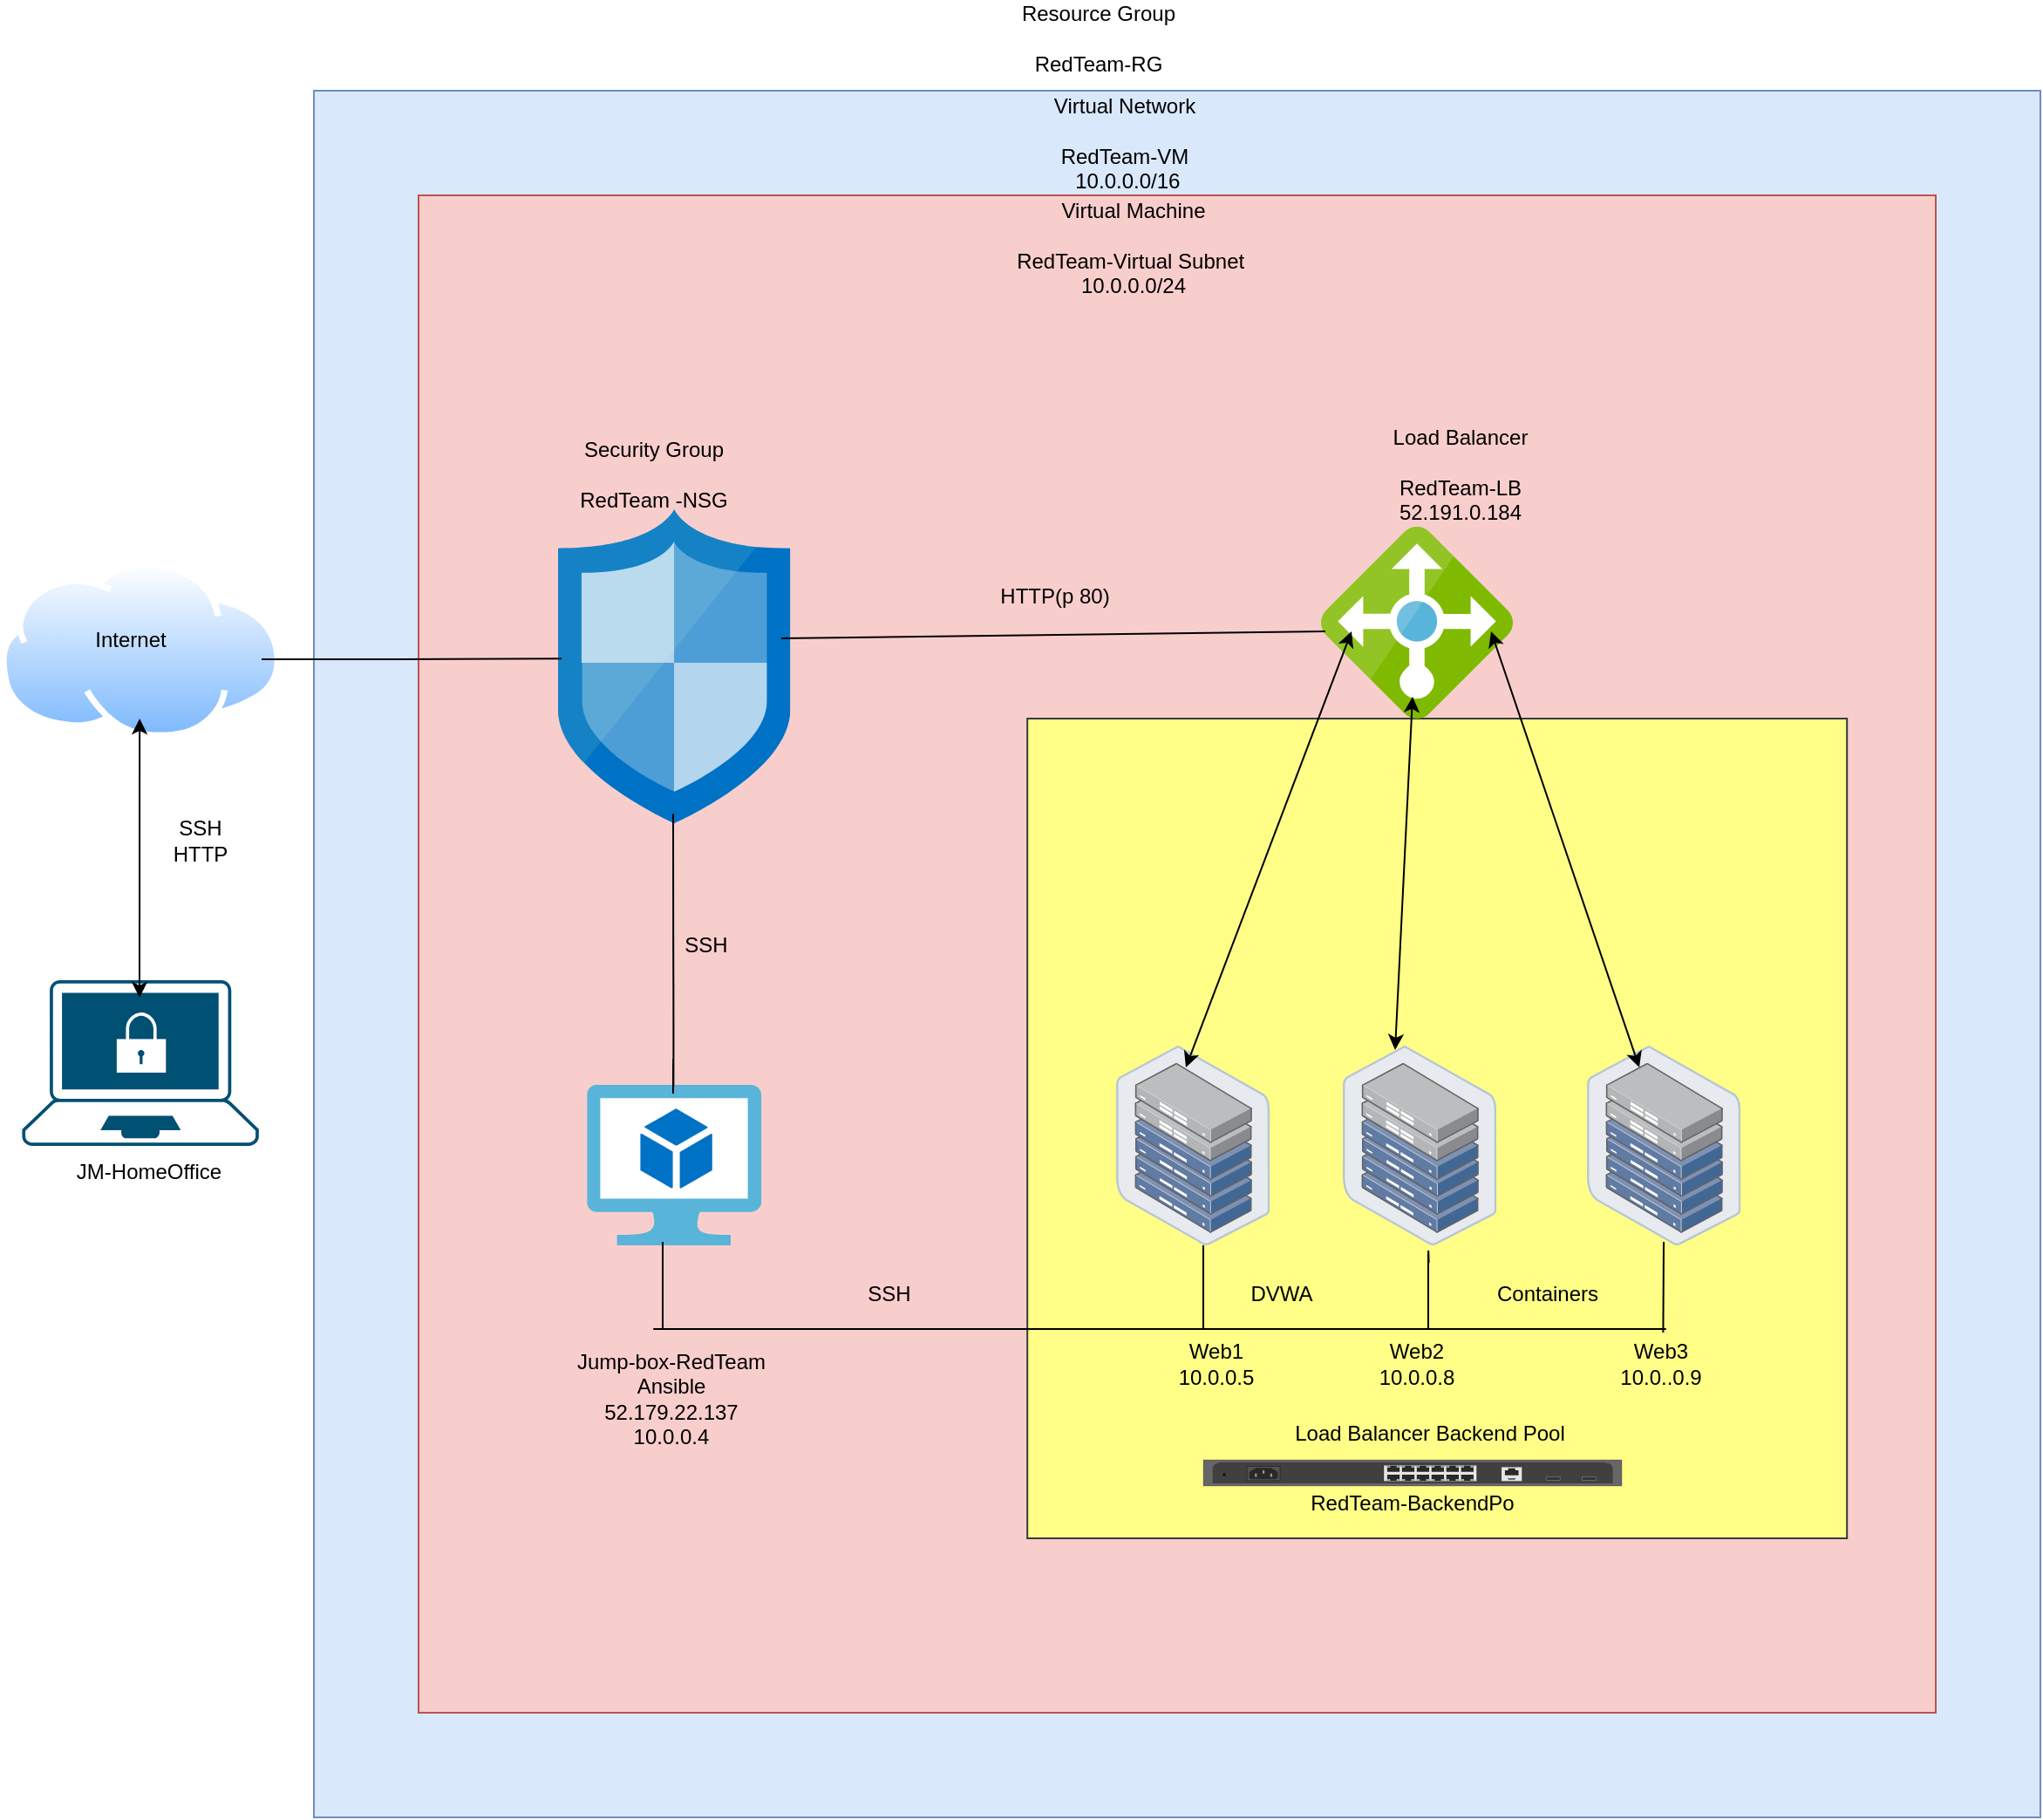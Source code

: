 <mxfile version="15.2.9" type="github">
  <diagram id="IcHb-Y-xAka0jkrHvOs7" name="Page-1">
    <mxGraphModel dx="1915" dy="393" grid="1" gridSize="10" guides="1" tooltips="1" connect="1" arrows="1" fold="1" page="1" pageScale="1" pageWidth="1100" pageHeight="850" math="0" shadow="0">
      <root>
        <mxCell id="0" />
        <mxCell id="1" parent="0" />
        <mxCell id="n_TOdqYRiLtdOjK_SjEj-1" value="" style="points=[[0.13,0.02,0],[0.5,0,0],[0.87,0.02,0],[0.885,0.4,0],[0.985,0.985,0],[0.5,1,0],[0.015,0.985,0],[0.115,0.4,0]];verticalLabelPosition=bottom;sketch=0;html=1;verticalAlign=top;aspect=fixed;align=center;pointerEvents=1;shape=mxgraph.cisco19.secure_endpoints;fillColor=#005073;strokeColor=none;" parent="1" vertex="1">
          <mxGeometry x="-807.3" y="810" width="135.71" height="95" as="geometry" />
        </mxCell>
        <mxCell id="llVI7Hf9OjRL6w-K2cts-1" value="" style="aspect=fixed;perimeter=ellipsePerimeter;html=1;align=center;shadow=0;dashed=0;spacingTop=3;image;image=img/lib/active_directory/internet_cloud.svg;" parent="1" vertex="1">
          <mxGeometry x="-820" y="570" width="161.12" height="101.5" as="geometry" />
        </mxCell>
        <mxCell id="llVI7Hf9OjRL6w-K2cts-2" value="" style="whiteSpace=wrap;html=1;aspect=fixed;fillColor=#dae8fc;strokeColor=#6c8ebf;" parent="1" vertex="1">
          <mxGeometry x="-640" y="300" width="990" height="990" as="geometry" />
        </mxCell>
        <mxCell id="llVI7Hf9OjRL6w-K2cts-3" value="" style="whiteSpace=wrap;html=1;aspect=fixed;fillColor=#f8cecc;strokeColor=#b85450;" parent="1" vertex="1">
          <mxGeometry x="-580" y="360" width="870" height="870" as="geometry" />
        </mxCell>
        <mxCell id="llVI7Hf9OjRL6w-K2cts-4" value="JM-HomeOffice" style="text;html=1;strokeColor=none;fillColor=none;align=center;verticalAlign=middle;whiteSpace=wrap;rounded=0;" parent="1" vertex="1">
          <mxGeometry x="-789.16" y="905" width="109.16" height="30" as="geometry" />
        </mxCell>
        <mxCell id="llVI7Hf9OjRL6w-K2cts-5" value="Internet" style="text;html=1;strokeColor=none;fillColor=none;align=center;verticalAlign=middle;whiteSpace=wrap;rounded=0;" parent="1" vertex="1">
          <mxGeometry x="-800" y="600" width="110" height="30" as="geometry" />
        </mxCell>
        <mxCell id="llVI7Hf9OjRL6w-K2cts-7" value="" style="endArrow=classic;startArrow=classic;html=1;" parent="1" edge="1">
          <mxGeometry width="50" height="50" relative="1" as="geometry">
            <mxPoint x="-740" y="820" as="sourcePoint" />
            <mxPoint x="-739.94" y="660" as="targetPoint" />
          </mxGeometry>
        </mxCell>
        <mxCell id="llVI7Hf9OjRL6w-K2cts-8" value="Resource Group&lt;br&gt;&lt;br&gt;RedTeam-RG" style="text;html=1;strokeColor=none;fillColor=none;align=center;verticalAlign=middle;whiteSpace=wrap;rounded=0;" parent="1" vertex="1">
          <mxGeometry x="-260" y="250" width="140" height="40" as="geometry" />
        </mxCell>
        <mxCell id="llVI7Hf9OjRL6w-K2cts-9" value="Virtual Network&lt;br&gt;&lt;br&gt;RedTeam-VM&lt;br&gt;&amp;nbsp;10.0.0.0/16" style="text;html=1;strokeColor=none;fillColor=none;align=center;verticalAlign=middle;whiteSpace=wrap;rounded=0;" parent="1" vertex="1">
          <mxGeometry x="-270" y="310" width="190" height="40" as="geometry" />
        </mxCell>
        <mxCell id="llVI7Hf9OjRL6w-K2cts-11" value="Virtual Machine&lt;br&gt;&lt;br&gt;RedTeam-Virtual Subnet&amp;nbsp; 10.0.0.0/24" style="text;html=1;strokeColor=none;fillColor=none;align=center;verticalAlign=middle;whiteSpace=wrap;rounded=0;" parent="1" vertex="1">
          <mxGeometry x="-260" y="370" width="180" height="40" as="geometry" />
        </mxCell>
        <mxCell id="llVI7Hf9OjRL6w-K2cts-12" value="" style="sketch=0;aspect=fixed;html=1;points=[];align=center;image;fontSize=12;image=img/lib/mscae/Network_Security_Groups_Classic.svg;" parent="1" vertex="1">
          <mxGeometry x="-500" y="540" width="133.2" height="180" as="geometry" />
        </mxCell>
        <mxCell id="llVI7Hf9OjRL6w-K2cts-15" value="" style="endArrow=none;html=1;entryX=0.015;entryY=0.476;entryDx=0;entryDy=0;entryPerimeter=0;" parent="1" target="llVI7Hf9OjRL6w-K2cts-12" edge="1">
          <mxGeometry width="50" height="50" relative="1" as="geometry">
            <mxPoint x="-670" y="626" as="sourcePoint" />
            <mxPoint x="-560" y="600" as="targetPoint" />
            <Array as="points">
              <mxPoint x="-600" y="626" />
            </Array>
          </mxGeometry>
        </mxCell>
        <mxCell id="llVI7Hf9OjRL6w-K2cts-16" value="Security Group&lt;br&gt;&lt;br&gt;RedTeam -NSG" style="text;html=1;strokeColor=none;fillColor=none;align=center;verticalAlign=middle;whiteSpace=wrap;rounded=0;" parent="1" vertex="1">
          <mxGeometry x="-540" y="490" width="190" height="60" as="geometry" />
        </mxCell>
        <mxCell id="llVI7Hf9OjRL6w-K2cts-18" value="" style="sketch=0;aspect=fixed;html=1;points=[];align=center;image;fontSize=12;image=img/lib/mscae/Virtual_Machine_2.svg;" parent="1" vertex="1">
          <mxGeometry x="-483.4" y="870" width="100" height="92" as="geometry" />
        </mxCell>
        <mxCell id="llVI7Hf9OjRL6w-K2cts-19" value="" style="endArrow=none;html=1;" parent="1" edge="1">
          <mxGeometry width="50" height="50" relative="1" as="geometry">
            <mxPoint x="-434" y="875" as="sourcePoint" />
            <mxPoint x="-433.8" y="815" as="targetPoint" />
            <Array as="points">
              <mxPoint x="-434" y="850" />
              <mxPoint x="-433.8" y="875" />
              <mxPoint x="-433.8" y="825" />
              <mxPoint x="-433.9" y="795" />
              <mxPoint x="-434" y="710" />
              <mxPoint x="-433.9" y="805" />
            </Array>
          </mxGeometry>
        </mxCell>
        <mxCell id="llVI7Hf9OjRL6w-K2cts-26" value="" style="whiteSpace=wrap;html=1;aspect=fixed;fillColor=#ffff88;strokeColor=#36393d;" parent="1" vertex="1">
          <mxGeometry x="-230.9" y="660" width="470" height="470" as="geometry" />
        </mxCell>
        <mxCell id="llVI7Hf9OjRL6w-K2cts-28" value="" style="points=[];aspect=fixed;html=1;align=center;shadow=0;dashed=0;image;image=img/lib/allied_telesis/storage/Datacenter_Server_Half_Rack_ToR.svg;" parent="1" vertex="1">
          <mxGeometry x="-180" y="847.4" width="88.2" height="114.6" as="geometry" />
        </mxCell>
        <mxCell id="llVI7Hf9OjRL6w-K2cts-30" value="" style="points=[];aspect=fixed;html=1;align=center;shadow=0;dashed=0;image;image=img/lib/allied_telesis/storage/Datacenter_Server_Half_Rack_ToR.svg;" parent="1" vertex="1">
          <mxGeometry x="-50" y="847.4" width="88.2" height="114.6" as="geometry" />
        </mxCell>
        <mxCell id="llVI7Hf9OjRL6w-K2cts-31" value="" style="points=[];aspect=fixed;html=1;align=center;shadow=0;dashed=0;image;image=img/lib/allied_telesis/storage/Datacenter_Server_Half_Rack_ToR.svg;" parent="1" vertex="1">
          <mxGeometry x="90" y="847.4" width="88.2" height="114.6" as="geometry" />
        </mxCell>
        <mxCell id="llVI7Hf9OjRL6w-K2cts-33" value="" style="sketch=0;aspect=fixed;html=1;points=[];align=center;image;fontSize=12;image=img/lib/mscae/Load_Balancer_feature.svg;" parent="1" vertex="1">
          <mxGeometry x="-62.5" y="550" width="110" height="110" as="geometry" />
        </mxCell>
        <mxCell id="llVI7Hf9OjRL6w-K2cts-35" value="Load Balancer&lt;br&gt;&lt;br&gt;RedTeam-LB&lt;br&gt;52.191.0.184" style="text;html=1;strokeColor=none;fillColor=none;align=center;verticalAlign=middle;whiteSpace=wrap;rounded=0;" parent="1" vertex="1">
          <mxGeometry x="-45" y="500" width="125" height="40" as="geometry" />
        </mxCell>
        <mxCell id="llVI7Hf9OjRL6w-K2cts-36" value="Web1&lt;br&gt;10.0.0.5" style="text;html=1;strokeColor=none;fillColor=none;align=center;verticalAlign=middle;whiteSpace=wrap;rounded=0;" parent="1" vertex="1">
          <mxGeometry x="-165" y="1020" width="85" height="20" as="geometry" />
        </mxCell>
        <mxCell id="llVI7Hf9OjRL6w-K2cts-37" value="Web3&lt;br&gt;10.0..0.9" style="text;html=1;strokeColor=none;fillColor=none;align=center;verticalAlign=middle;whiteSpace=wrap;rounded=0;" parent="1" vertex="1">
          <mxGeometry x="90" y="1020" width="85" height="20" as="geometry" />
        </mxCell>
        <mxCell id="llVI7Hf9OjRL6w-K2cts-38" value="Web2&lt;br&gt;10.0.0.8" style="text;html=1;strokeColor=none;fillColor=none;align=center;verticalAlign=middle;whiteSpace=wrap;rounded=0;" parent="1" vertex="1">
          <mxGeometry x="-50" y="1020" width="85" height="20" as="geometry" />
        </mxCell>
        <mxCell id="llVI7Hf9OjRL6w-K2cts-39" value="" style="endArrow=none;html=1;" parent="1" edge="1">
          <mxGeometry width="50" height="50" relative="1" as="geometry">
            <mxPoint x="-140" y="1010" as="sourcePoint" />
            <mxPoint x="-210" y="1010" as="targetPoint" />
            <Array as="points">
              <mxPoint x="140" y="1010" />
              <mxPoint x="-450" y="1010" />
            </Array>
          </mxGeometry>
        </mxCell>
        <mxCell id="llVI7Hf9OjRL6w-K2cts-41" value="" style="endArrow=none;html=1;" parent="1" edge="1">
          <mxGeometry width="50" height="50" relative="1" as="geometry">
            <mxPoint x="-440" y="1010" as="sourcePoint" />
            <mxPoint x="-440" y="960" as="targetPoint" />
          </mxGeometry>
        </mxCell>
        <mxCell id="llVI7Hf9OjRL6w-K2cts-44" value="" style="endArrow=none;html=1;" parent="1" edge="1">
          <mxGeometry width="50" height="50" relative="1" as="geometry">
            <mxPoint x="133.7" y="1012" as="sourcePoint" />
            <mxPoint x="134" y="960" as="targetPoint" />
          </mxGeometry>
        </mxCell>
        <mxCell id="llVI7Hf9OjRL6w-K2cts-46" value="" style="endArrow=none;html=1;" parent="1" edge="1">
          <mxGeometry width="50" height="50" relative="1" as="geometry">
            <mxPoint x="-1" y="1010" as="sourcePoint" />
            <mxPoint x="-0.7" y="972" as="targetPoint" />
            <Array as="points">
              <mxPoint x="-1" y="962" />
            </Array>
          </mxGeometry>
        </mxCell>
        <mxCell id="llVI7Hf9OjRL6w-K2cts-47" value="" style="endArrow=none;html=1;" parent="1" edge="1">
          <mxGeometry width="50" height="50" relative="1" as="geometry">
            <mxPoint x="-130" y="1010" as="sourcePoint" />
            <mxPoint x="-130" y="962" as="targetPoint" />
            <Array as="points">
              <mxPoint x="-130" y="962" />
            </Array>
          </mxGeometry>
        </mxCell>
        <mxCell id="llVI7Hf9OjRL6w-K2cts-48" value="DVWA" style="text;html=1;strokeColor=none;fillColor=none;align=center;verticalAlign=middle;whiteSpace=wrap;rounded=0;" parent="1" vertex="1">
          <mxGeometry x="-120" y="980" width="70" height="20" as="geometry" />
        </mxCell>
        <mxCell id="llVI7Hf9OjRL6w-K2cts-49" value="Containers" style="text;html=1;strokeColor=none;fillColor=none;align=center;verticalAlign=middle;whiteSpace=wrap;rounded=0;" parent="1" vertex="1">
          <mxGeometry x="20" y="980" width="95" height="20" as="geometry" />
        </mxCell>
        <mxCell id="llVI7Hf9OjRL6w-K2cts-50" value="Jump-box-RedTeam&lt;br&gt;Ansible&lt;br&gt;52.179.22.137&lt;br&gt;10.0.0.4" style="text;html=1;strokeColor=none;fillColor=none;align=center;verticalAlign=middle;whiteSpace=wrap;rounded=0;" parent="1" vertex="1">
          <mxGeometry x="-510" y="1040" width="150" height="20" as="geometry" />
        </mxCell>
        <mxCell id="llVI7Hf9OjRL6w-K2cts-51" value="SSH" style="text;html=1;strokeColor=none;fillColor=none;align=center;verticalAlign=middle;whiteSpace=wrap;rounded=0;" parent="1" vertex="1">
          <mxGeometry x="-350" y="980" width="80" height="20" as="geometry" />
        </mxCell>
        <mxCell id="llVI7Hf9OjRL6w-K2cts-52" value="SSH" style="text;html=1;strokeColor=none;fillColor=none;align=center;verticalAlign=middle;whiteSpace=wrap;rounded=0;" parent="1" vertex="1">
          <mxGeometry x="-440" y="780" width="50" height="20" as="geometry" />
        </mxCell>
        <mxCell id="llVI7Hf9OjRL6w-K2cts-53" value="" style="endArrow=none;html=1;" parent="1" edge="1">
          <mxGeometry width="50" height="50" relative="1" as="geometry">
            <mxPoint x="-372" y="614" as="sourcePoint" />
            <mxPoint x="-60" y="610" as="targetPoint" />
          </mxGeometry>
        </mxCell>
        <mxCell id="llVI7Hf9OjRL6w-K2cts-54" value="SSH&lt;br&gt;HTTP" style="text;html=1;strokeColor=none;fillColor=none;align=center;verticalAlign=middle;whiteSpace=wrap;rounded=0;" parent="1" vertex="1">
          <mxGeometry x="-740" y="720" width="70" height="20" as="geometry" />
        </mxCell>
        <mxCell id="llVI7Hf9OjRL6w-K2cts-55" value="HTTP(p 80)" style="text;html=1;strokeColor=none;fillColor=none;align=center;verticalAlign=middle;whiteSpace=wrap;rounded=0;" parent="1" vertex="1">
          <mxGeometry x="-260" y="580" width="90" height="20" as="geometry" />
        </mxCell>
        <mxCell id="llVI7Hf9OjRL6w-K2cts-56" value="" style="endArrow=classic;startArrow=classic;html=1;" parent="1" edge="1">
          <mxGeometry width="50" height="50" relative="1" as="geometry">
            <mxPoint x="-140" y="860" as="sourcePoint" />
            <mxPoint x="-45" y="610" as="targetPoint" />
          </mxGeometry>
        </mxCell>
        <mxCell id="llVI7Hf9OjRL6w-K2cts-57" value="" style="endArrow=classic;startArrow=classic;html=1;" parent="1" edge="1">
          <mxGeometry width="50" height="50" relative="1" as="geometry">
            <mxPoint x="-20" y="850" as="sourcePoint" />
            <mxPoint x="-10" y="647.4" as="targetPoint" />
          </mxGeometry>
        </mxCell>
        <mxCell id="llVI7Hf9OjRL6w-K2cts-58" value="" style="endArrow=classic;startArrow=classic;html=1;" parent="1" edge="1">
          <mxGeometry width="50" height="50" relative="1" as="geometry">
            <mxPoint x="120" y="860" as="sourcePoint" />
            <mxPoint x="35" y="610" as="targetPoint" />
          </mxGeometry>
        </mxCell>
        <mxCell id="llVI7Hf9OjRL6w-K2cts-59" value="" style="html=1;verticalLabelPosition=bottom;verticalAlign=top;outlineConnect=0;shadow=0;dashed=0;shape=mxgraph.rack.hpe_aruba.gateways_controllers.aruba_9012_10_port_gbe_gateway_back;" parent="1" vertex="1">
          <mxGeometry x="-130" y="1085" width="240" height="15" as="geometry" />
        </mxCell>
        <mxCell id="llVI7Hf9OjRL6w-K2cts-60" value="RedTeam-BackendPo" style="text;html=1;strokeColor=none;fillColor=none;align=center;verticalAlign=middle;whiteSpace=wrap;rounded=0;" parent="1" vertex="1">
          <mxGeometry x="-100" y="1100" width="180" height="20" as="geometry" />
        </mxCell>
        <mxCell id="llVI7Hf9OjRL6w-K2cts-61" value="Load Balancer Backend Pool" style="text;html=1;strokeColor=none;fillColor=none;align=center;verticalAlign=middle;whiteSpace=wrap;rounded=0;" parent="1" vertex="1">
          <mxGeometry x="-90" y="1060" width="180" height="20" as="geometry" />
        </mxCell>
      </root>
    </mxGraphModel>
  </diagram>
</mxfile>
